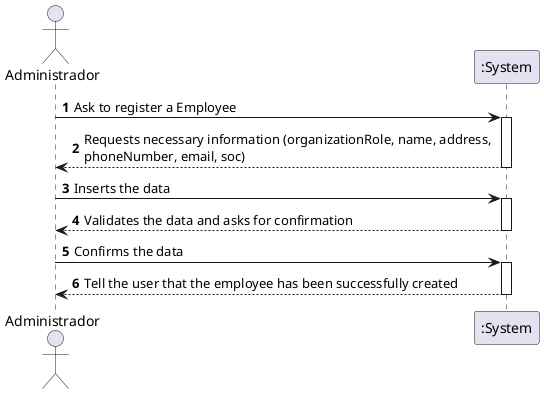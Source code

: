 @startuml
autonumber
'hide footbox
actor "Administrador" as ADMIN

participant ":System" as SYSTEM

ADMIN -> SYSTEM : Ask to register a Employee
activate SYSTEM
SYSTEM --> ADMIN : Requests necessary information (organizationRole, name, address, \nphoneNumber, email, soc)

deactivate SYSTEM

ADMIN -> SYSTEM : Inserts the data
activate SYSTEM
SYSTEM --> ADMIN : Validates the data and asks for confirmation
deactivate SYSTEM

ADMIN -> SYSTEM : Confirms the data
activate SYSTEM
SYSTEM --> ADMIN : Tell the user that the employee has been successfully created
deactivate SYSTEM


@enduml